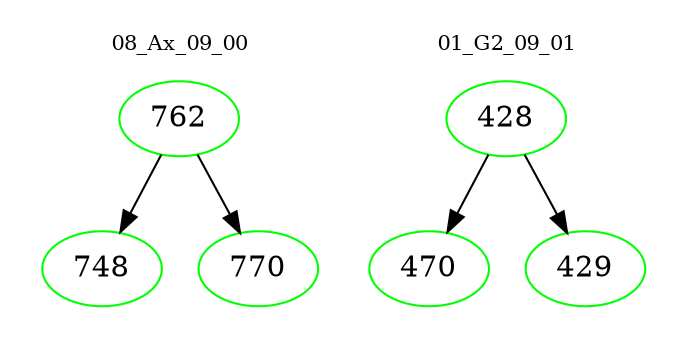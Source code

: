 digraph{
subgraph cluster_0 {
color = white
label = "08_Ax_09_00";
fontsize=10;
T0_762 [label="762", color="green"]
T0_762 -> T0_748 [color="black"]
T0_748 [label="748", color="green"]
T0_762 -> T0_770 [color="black"]
T0_770 [label="770", color="green"]
}
subgraph cluster_1 {
color = white
label = "01_G2_09_01";
fontsize=10;
T1_428 [label="428", color="green"]
T1_428 -> T1_470 [color="black"]
T1_470 [label="470", color="green"]
T1_428 -> T1_429 [color="black"]
T1_429 [label="429", color="green"]
}
}
